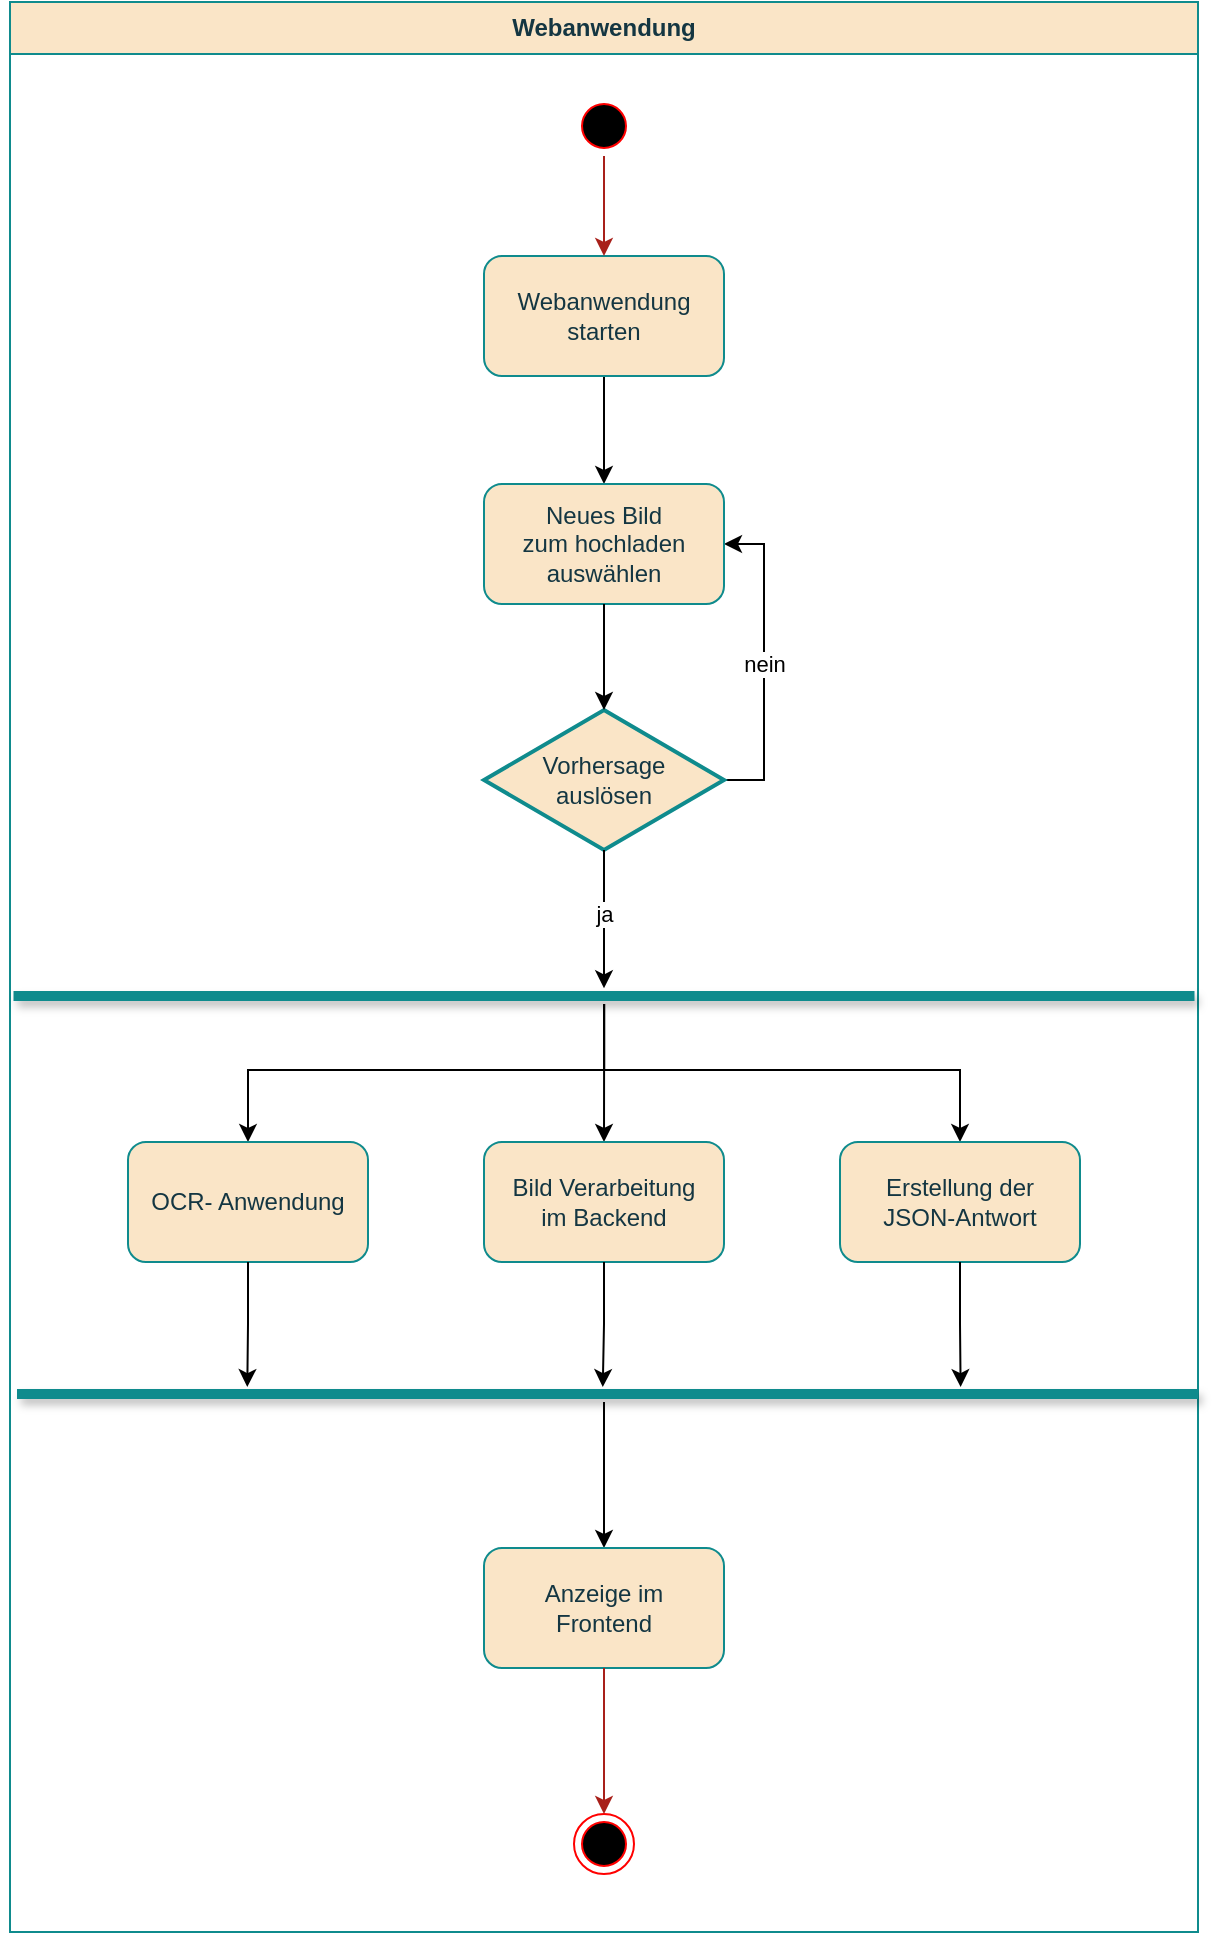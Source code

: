 <mxfile version="27.0.5">
  <diagram name="Seite-1" id="DFNLTvJq9VpUuVKCkXZx">
    <mxGraphModel dx="123" dy="2163" grid="0" gridSize="10" guides="1" tooltips="1" connect="1" arrows="1" fold="1" page="0" pageScale="1" pageWidth="827" pageHeight="1169" background="#ffffff" math="0" shadow="0">
      <root>
        <mxCell id="0" />
        <mxCell id="1" parent="0" />
        <mxCell id="cxbMUShry3Oriru9tbwx-133" value="Webanwendung" style="swimlane;whiteSpace=wrap;labelBackgroundColor=none;fillColor=#FAE5C7;strokeColor=#0F8B8D;fontColor=#143642;startSize=26;" parent="1" vertex="1">
          <mxGeometry x="1904" y="-923" width="594" height="965" as="geometry" />
        </mxCell>
        <mxCell id="cxbMUShry3Oriru9tbwx-134" value="" style="ellipse;html=1;shape=endState;fillColor=#000000;strokeColor=#ff0000;fontColor=#143642;" parent="cxbMUShry3Oriru9tbwx-133" vertex="1">
          <mxGeometry x="282" y="906" width="30" height="30" as="geometry" />
        </mxCell>
        <mxCell id="cxbMUShry3Oriru9tbwx-135" style="edgeStyle=orthogonalEdgeStyle;rounded=0;orthogonalLoop=1;jettySize=auto;html=1;entryX=0.5;entryY=0;entryDx=0;entryDy=0;" parent="cxbMUShry3Oriru9tbwx-133" source="cxbMUShry3Oriru9tbwx-136" target="cxbMUShry3Oriru9tbwx-158" edge="1">
          <mxGeometry relative="1" as="geometry">
            <mxPoint x="295.048" y="201" as="targetPoint" />
          </mxGeometry>
        </mxCell>
        <mxCell id="cxbMUShry3Oriru9tbwx-136" value="Webanwendung&lt;div&gt;starten&lt;/div&gt;" style="rounded=1;whiteSpace=wrap;html=1;labelBackgroundColor=none;fillColor=#FAE5C7;strokeColor=#0F8B8D;fontColor=#143642;" parent="cxbMUShry3Oriru9tbwx-133" vertex="1">
          <mxGeometry x="237" y="127" width="120" height="60" as="geometry" />
        </mxCell>
        <mxCell id="cxbMUShry3Oriru9tbwx-137" style="edgeStyle=orthogonalEdgeStyle;rounded=0;orthogonalLoop=1;jettySize=auto;html=1;" parent="cxbMUShry3Oriru9tbwx-133" edge="1">
          <mxGeometry relative="1" as="geometry">
            <mxPoint x="295.048" y="240" as="sourcePoint" />
          </mxGeometry>
        </mxCell>
        <mxCell id="cxbMUShry3Oriru9tbwx-139" style="edgeStyle=orthogonalEdgeStyle;rounded=0;orthogonalLoop=1;jettySize=auto;html=1;strokeColor=#A8201A;fontColor=#143642;fillColor=#FAE5C7;" parent="cxbMUShry3Oriru9tbwx-133" source="cxbMUShry3Oriru9tbwx-140" target="cxbMUShry3Oriru9tbwx-136" edge="1">
          <mxGeometry relative="1" as="geometry" />
        </mxCell>
        <mxCell id="cxbMUShry3Oriru9tbwx-140" value="" style="ellipse;html=1;shape=startState;fillColor=#000000;strokeColor=#ff0000;fontColor=#143642;" parent="cxbMUShry3Oriru9tbwx-133" vertex="1">
          <mxGeometry x="282" y="47" width="30" height="30" as="geometry" />
        </mxCell>
        <mxCell id="cxbMUShry3Oriru9tbwx-141" style="edgeStyle=orthogonalEdgeStyle;rounded=0;orthogonalLoop=1;jettySize=auto;html=1;" parent="cxbMUShry3Oriru9tbwx-133" edge="1">
          <mxGeometry relative="1" as="geometry">
            <mxPoint x="295.048" y="400" as="sourcePoint" />
          </mxGeometry>
        </mxCell>
        <mxCell id="cxbMUShry3Oriru9tbwx-145" style="edgeStyle=orthogonalEdgeStyle;rounded=0;orthogonalLoop=1;jettySize=auto;html=1;" parent="cxbMUShry3Oriru9tbwx-133" edge="1">
          <mxGeometry relative="1" as="geometry">
            <mxPoint x="295.048" y="320" as="sourcePoint" />
          </mxGeometry>
        </mxCell>
        <mxCell id="cxbMUShry3Oriru9tbwx-185" style="edgeStyle=orthogonalEdgeStyle;rounded=0;orthogonalLoop=1;jettySize=auto;html=1;entryX=1;entryY=0.5;entryDx=0;entryDy=0;" parent="cxbMUShry3Oriru9tbwx-133" source="cxbMUShry3Oriru9tbwx-151" target="cxbMUShry3Oriru9tbwx-158" edge="1">
          <mxGeometry relative="1" as="geometry">
            <Array as="points">
              <mxPoint x="377" y="389" />
              <mxPoint x="377" y="271" />
            </Array>
          </mxGeometry>
        </mxCell>
        <mxCell id="cxbMUShry3Oriru9tbwx-186" value="nein" style="edgeLabel;html=1;align=center;verticalAlign=middle;resizable=0;points=[];" parent="cxbMUShry3Oriru9tbwx-185" vertex="1" connectable="0">
          <mxGeometry x="-0.006" relative="1" as="geometry">
            <mxPoint as="offset" />
          </mxGeometry>
        </mxCell>
        <mxCell id="cxbMUShry3Oriru9tbwx-151" value="Vorhersage&lt;div&gt;auslösen&lt;/div&gt;" style="strokeWidth=2;html=1;shape=mxgraph.flowchart.decision;whiteSpace=wrap;strokeColor=#0F8B8D;fontColor=#143642;fillColor=#FAE5C7;" parent="cxbMUShry3Oriru9tbwx-133" vertex="1">
          <mxGeometry x="237" y="354" width="120" height="70" as="geometry" />
        </mxCell>
        <mxCell id="cxbMUShry3Oriru9tbwx-158" value="Neues Bild&lt;div&gt;zum&amp;nbsp;&lt;span style=&quot;background-color: transparent; color: light-dark(rgb(20, 54, 66), rgb(173, 202, 213));&quot;&gt;hochladen&lt;/span&gt;&lt;div&gt;&lt;div&gt;auswählen&lt;/div&gt;&lt;/div&gt;&lt;/div&gt;" style="rounded=1;whiteSpace=wrap;html=1;labelBackgroundColor=none;fillColor=#FAE5C7;strokeColor=#0F8B8D;fontColor=#143642;" parent="cxbMUShry3Oriru9tbwx-133" vertex="1">
          <mxGeometry x="237" y="241" width="120" height="60" as="geometry" />
        </mxCell>
        <mxCell id="cxbMUShry3Oriru9tbwx-161" style="edgeStyle=orthogonalEdgeStyle;rounded=0;orthogonalLoop=1;jettySize=auto;html=1;entryX=0.5;entryY=0;entryDx=0;entryDy=0;entryPerimeter=0;" parent="cxbMUShry3Oriru9tbwx-133" source="cxbMUShry3Oriru9tbwx-158" target="cxbMUShry3Oriru9tbwx-151" edge="1">
          <mxGeometry relative="1" as="geometry" />
        </mxCell>
        <mxCell id="cxbMUShry3Oriru9tbwx-168" style="edgeStyle=orthogonalEdgeStyle;rounded=0;orthogonalLoop=1;jettySize=auto;html=1;entryX=0.5;entryY=0;entryDx=0;entryDy=0;" parent="cxbMUShry3Oriru9tbwx-133" source="cxbMUShry3Oriru9tbwx-164" target="cxbMUShry3Oriru9tbwx-167" edge="1">
          <mxGeometry relative="1" as="geometry">
            <Array as="points">
              <mxPoint x="297" y="534" />
              <mxPoint x="475" y="534" />
            </Array>
          </mxGeometry>
        </mxCell>
        <mxCell id="cxbMUShry3Oriru9tbwx-169" style="edgeStyle=orthogonalEdgeStyle;rounded=0;orthogonalLoop=1;jettySize=auto;html=1;entryX=0.5;entryY=0;entryDx=0;entryDy=0;" parent="cxbMUShry3Oriru9tbwx-133" source="cxbMUShry3Oriru9tbwx-164" target="cxbMUShry3Oriru9tbwx-166" edge="1">
          <mxGeometry relative="1" as="geometry">
            <Array as="points">
              <mxPoint x="297" y="534" />
              <mxPoint x="119" y="534" />
            </Array>
          </mxGeometry>
        </mxCell>
        <mxCell id="cxbMUShry3Oriru9tbwx-170" style="edgeStyle=orthogonalEdgeStyle;rounded=0;orthogonalLoop=1;jettySize=auto;html=1;entryX=0.5;entryY=0;entryDx=0;entryDy=0;" parent="cxbMUShry3Oriru9tbwx-133" source="cxbMUShry3Oriru9tbwx-164" target="cxbMUShry3Oriru9tbwx-165" edge="1">
          <mxGeometry relative="1" as="geometry">
            <Array as="points">
              <mxPoint x="297" y="528" />
              <mxPoint x="297" y="528" />
            </Array>
          </mxGeometry>
        </mxCell>
        <mxCell id="cxbMUShry3Oriru9tbwx-164" value="" style="line;strokeWidth=5;fillColor=#000000;align=left;verticalAlign=middle;spacingTop=-1;spacingLeft=3;spacingRight=3;rotatable=0;labelPosition=right;points=[];portConstraint=eastwest;strokeColor=inherit;fontColor=#143642;shadow=1;" parent="cxbMUShry3Oriru9tbwx-133" vertex="1">
          <mxGeometry x="1.75" y="493" width="590.5" height="8" as="geometry" />
        </mxCell>
        <mxCell id="cxbMUShry3Oriru9tbwx-165" value="Bild Verarbeitung&lt;div&gt;im Backend&lt;/div&gt;" style="rounded=1;whiteSpace=wrap;html=1;labelBackgroundColor=none;fillColor=#FAE5C7;strokeColor=#0F8B8D;fontColor=#143642;" parent="cxbMUShry3Oriru9tbwx-133" vertex="1">
          <mxGeometry x="237" y="570" width="120" height="60" as="geometry" />
        </mxCell>
        <mxCell id="cxbMUShry3Oriru9tbwx-166" value="OCR- Anwendung" style="rounded=1;whiteSpace=wrap;html=1;labelBackgroundColor=none;fillColor=#FAE5C7;strokeColor=#0F8B8D;fontColor=#143642;" parent="cxbMUShry3Oriru9tbwx-133" vertex="1">
          <mxGeometry x="59" y="570" width="120" height="60" as="geometry" />
        </mxCell>
        <mxCell id="cxbMUShry3Oriru9tbwx-167" value="Erstellung der&lt;div&gt;JSON-Antwort&lt;/div&gt;" style="rounded=1;whiteSpace=wrap;html=1;strokeColor=#0F8B8D;fontColor=#143642;fillColor=#FAE5C7;" parent="cxbMUShry3Oriru9tbwx-133" vertex="1">
          <mxGeometry x="415" y="570" width="120" height="60" as="geometry" />
        </mxCell>
        <mxCell id="cxbMUShry3Oriru9tbwx-171" style="edgeStyle=orthogonalEdgeStyle;rounded=0;orthogonalLoop=1;jettySize=auto;html=1;entryX=0.5;entryY=0.018;entryDx=0;entryDy=0;entryPerimeter=0;" parent="cxbMUShry3Oriru9tbwx-133" source="cxbMUShry3Oriru9tbwx-151" target="cxbMUShry3Oriru9tbwx-164" edge="1">
          <mxGeometry relative="1" as="geometry" />
        </mxCell>
        <mxCell id="cxbMUShry3Oriru9tbwx-184" value="ja" style="edgeLabel;html=1;align=center;verticalAlign=middle;resizable=0;points=[];" parent="cxbMUShry3Oriru9tbwx-171" vertex="1" connectable="0">
          <mxGeometry x="-0.096" relative="1" as="geometry">
            <mxPoint as="offset" />
          </mxGeometry>
        </mxCell>
        <mxCell id="cxbMUShry3Oriru9tbwx-174" style="edgeStyle=orthogonalEdgeStyle;rounded=0;orthogonalLoop=1;jettySize=auto;html=1;entryX=0.5;entryY=0;entryDx=0;entryDy=0;strokeColor=#000000;" parent="cxbMUShry3Oriru9tbwx-133" source="cxbMUShry3Oriru9tbwx-172" target="cxbMUShry3Oriru9tbwx-175" edge="1">
          <mxGeometry relative="1" as="geometry">
            <Array as="points">
              <mxPoint x="297" y="726" />
            </Array>
          </mxGeometry>
        </mxCell>
        <mxCell id="cxbMUShry3Oriru9tbwx-172" value="" style="line;strokeWidth=5;fillColor=#000000;align=left;verticalAlign=middle;spacingTop=-1;spacingLeft=3;spacingRight=3;rotatable=0;labelPosition=right;points=[];portConstraint=eastwest;strokeColor=inherit;fontColor=#143642;shadow=1;" parent="cxbMUShry3Oriru9tbwx-133" vertex="1">
          <mxGeometry x="3.5" y="692" width="590.5" height="8" as="geometry" />
        </mxCell>
        <mxCell id="cxbMUShry3Oriru9tbwx-175" value="Anzeige im&lt;div&gt;Frontend&lt;/div&gt;" style="rounded=1;whiteSpace=wrap;html=1;strokeColor=#0F8B8D;fontColor=#143642;fillColor=#FAE5C7;" parent="cxbMUShry3Oriru9tbwx-133" vertex="1">
          <mxGeometry x="237" y="773" width="120" height="60" as="geometry" />
        </mxCell>
        <mxCell id="cxbMUShry3Oriru9tbwx-176" style="edgeStyle=orthogonalEdgeStyle;rounded=0;orthogonalLoop=1;jettySize=auto;html=1;entryX=0.5;entryY=0;entryDx=0;entryDy=0;strokeColor=#A8201A;exitX=0.5;exitY=1;exitDx=0;exitDy=0;" parent="cxbMUShry3Oriru9tbwx-133" source="cxbMUShry3Oriru9tbwx-175" target="cxbMUShry3Oriru9tbwx-134" edge="1">
          <mxGeometry relative="1" as="geometry">
            <mxPoint x="296.66" y="844" as="sourcePoint" />
            <mxPoint x="296.66" y="917" as="targetPoint" />
            <Array as="points" />
          </mxGeometry>
        </mxCell>
        <mxCell id="cxbMUShry3Oriru9tbwx-177" style="edgeStyle=orthogonalEdgeStyle;rounded=0;orthogonalLoop=1;jettySize=auto;html=1;entryX=0.195;entryY=0.065;entryDx=0;entryDy=0;entryPerimeter=0;" parent="cxbMUShry3Oriru9tbwx-133" source="cxbMUShry3Oriru9tbwx-166" target="cxbMUShry3Oriru9tbwx-172" edge="1">
          <mxGeometry relative="1" as="geometry" />
        </mxCell>
        <mxCell id="cxbMUShry3Oriru9tbwx-178" style="edgeStyle=orthogonalEdgeStyle;rounded=0;orthogonalLoop=1;jettySize=auto;html=1;entryX=0.496;entryY=0.065;entryDx=0;entryDy=0;entryPerimeter=0;" parent="cxbMUShry3Oriru9tbwx-133" source="cxbMUShry3Oriru9tbwx-165" target="cxbMUShry3Oriru9tbwx-172" edge="1">
          <mxGeometry relative="1" as="geometry" />
        </mxCell>
        <mxCell id="cxbMUShry3Oriru9tbwx-181" style="edgeStyle=orthogonalEdgeStyle;rounded=0;orthogonalLoop=1;jettySize=auto;html=1;entryX=0.799;entryY=0.065;entryDx=0;entryDy=0;entryPerimeter=0;" parent="cxbMUShry3Oriru9tbwx-133" source="cxbMUShry3Oriru9tbwx-167" target="cxbMUShry3Oriru9tbwx-172" edge="1">
          <mxGeometry relative="1" as="geometry" />
        </mxCell>
      </root>
    </mxGraphModel>
  </diagram>
</mxfile>
